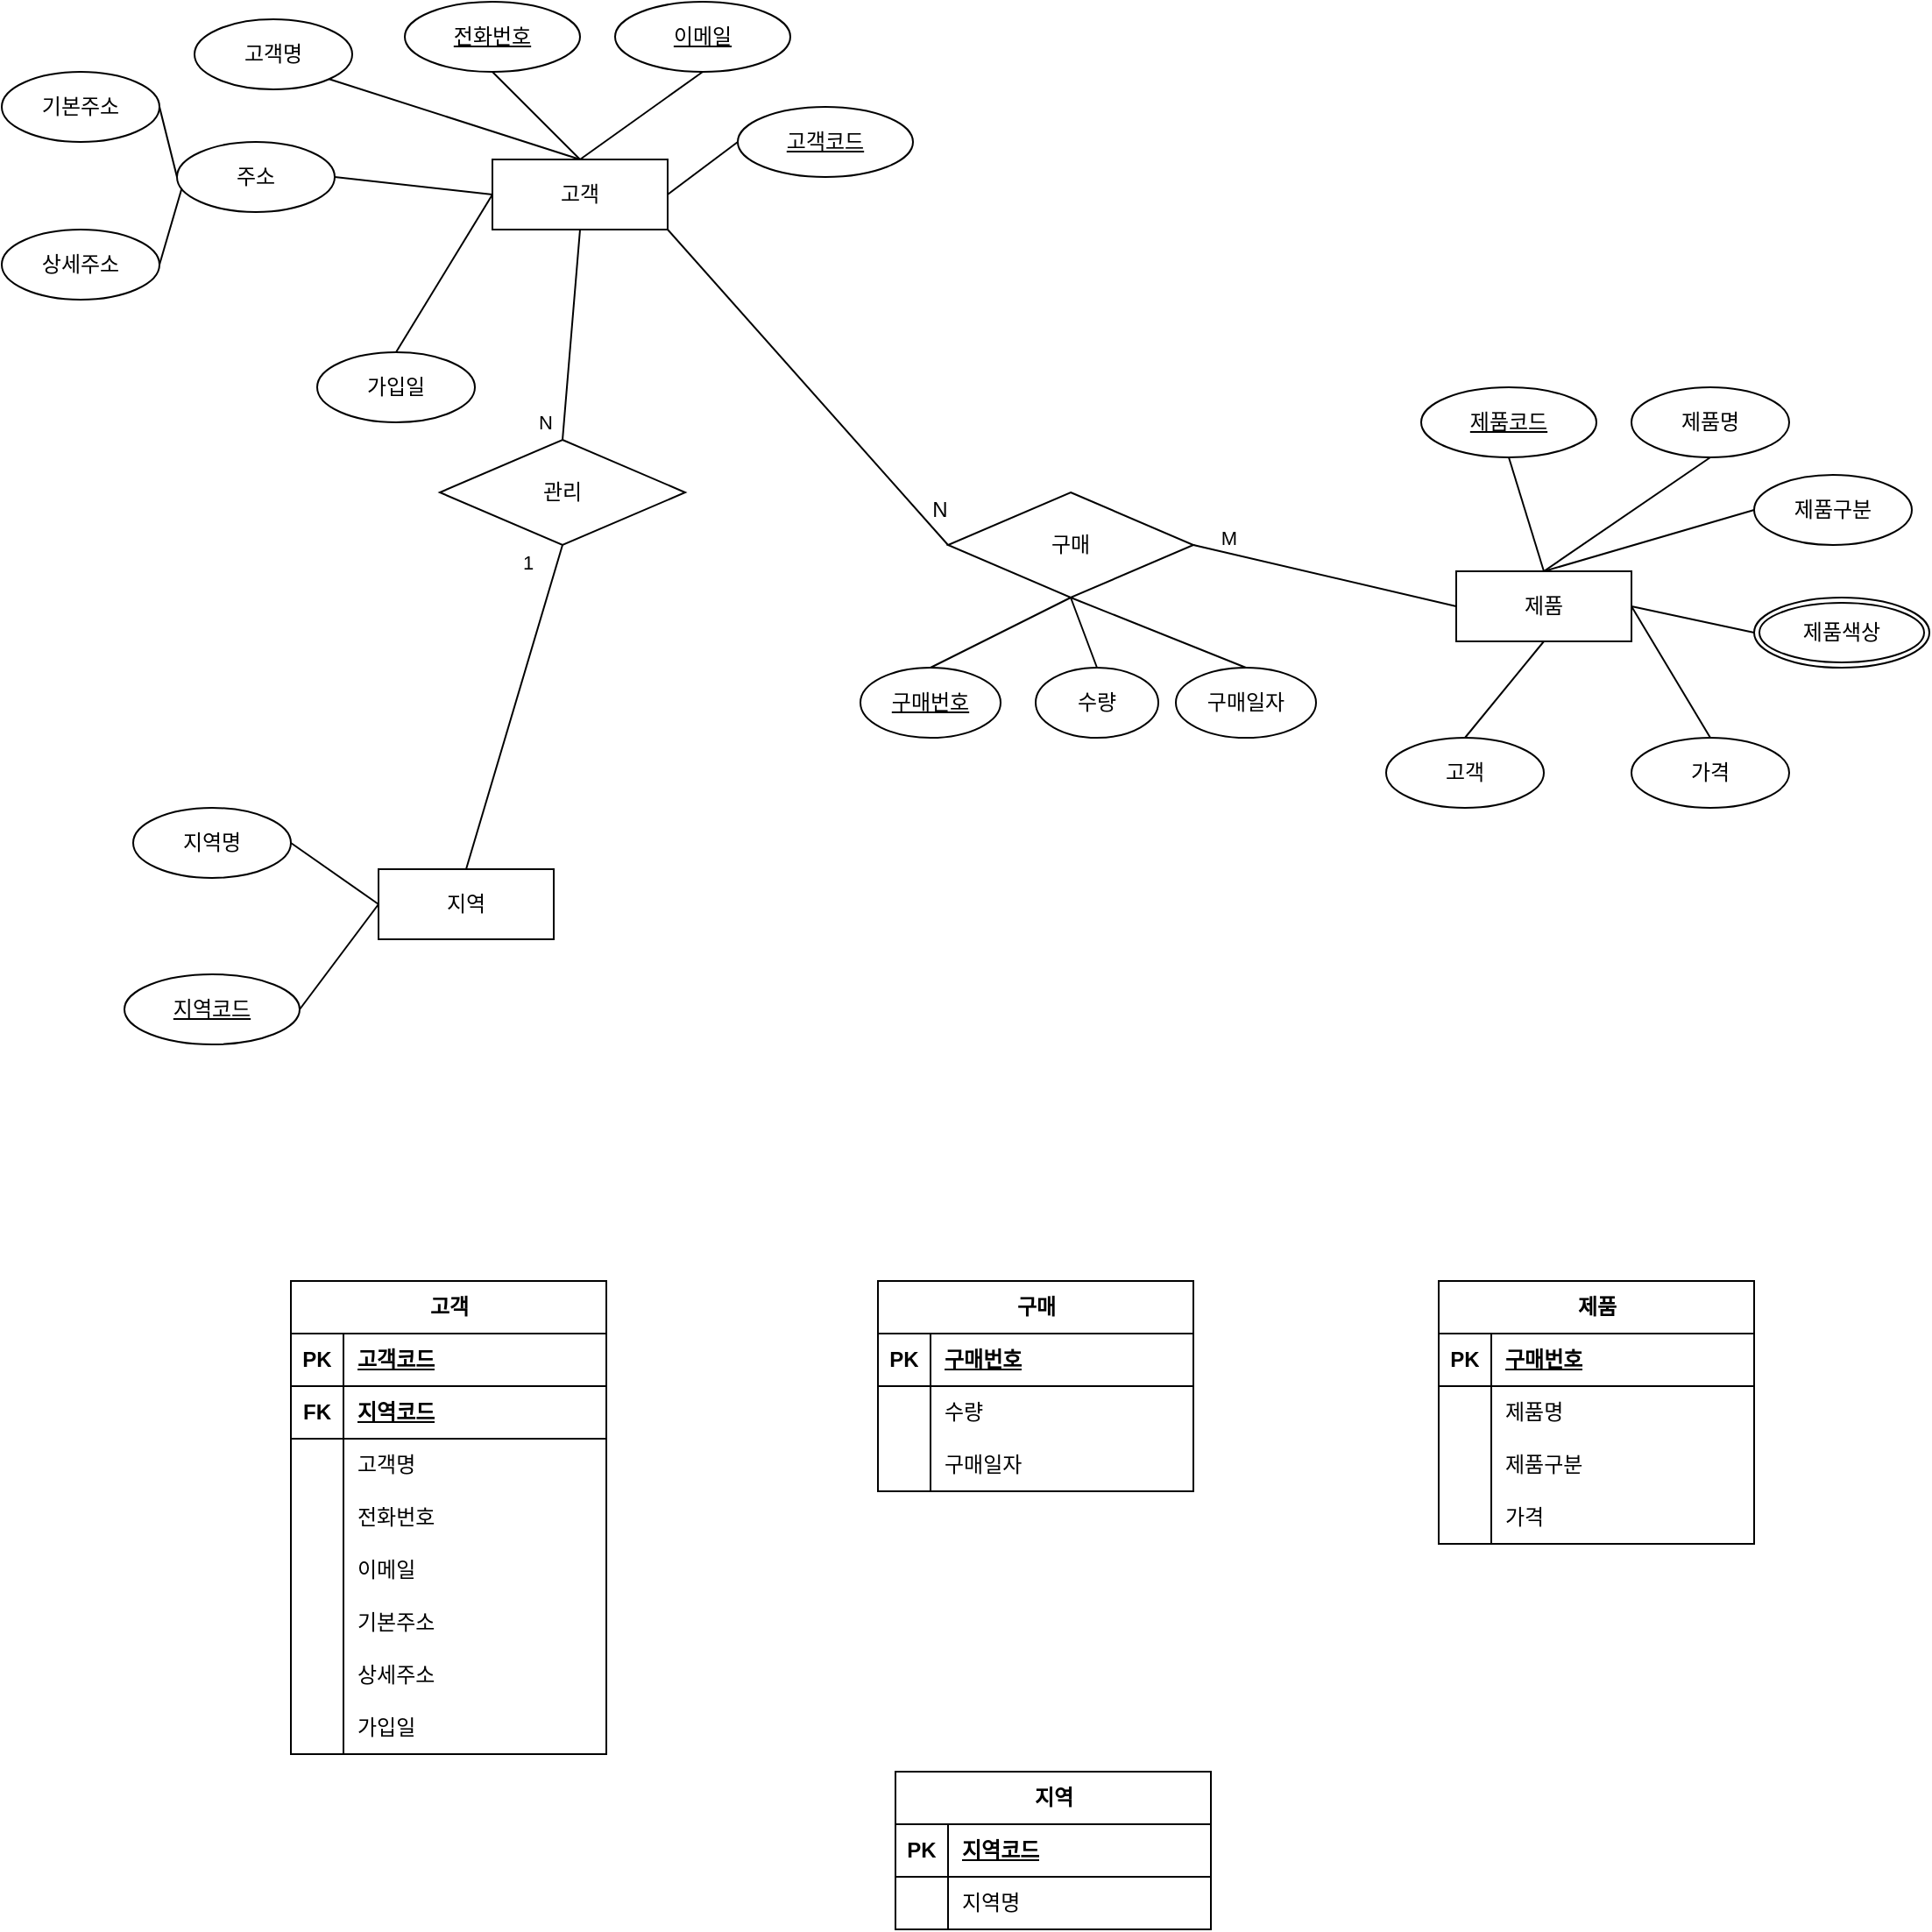<mxfile version="25.0.3">
  <diagram name="페이지-1" id="dr_OBvtDpyfkwUgcFmId">
    <mxGraphModel dx="1434" dy="780" grid="1" gridSize="10" guides="1" tooltips="1" connect="1" arrows="1" fold="1" page="1" pageScale="1" pageWidth="827" pageHeight="1169" math="0" shadow="0">
      <root>
        <mxCell id="0" />
        <mxCell id="1" parent="0" />
        <mxCell id="mSARZlNbXS721C2Y4noy-1" value="고객" style="rounded=0;whiteSpace=wrap;html=1;" vertex="1" parent="1">
          <mxGeometry x="280" y="280" width="100" height="40" as="geometry" />
        </mxCell>
        <mxCell id="mSARZlNbXS721C2Y4noy-2" value="고객명" style="ellipse;whiteSpace=wrap;html=1;" vertex="1" parent="1">
          <mxGeometry x="110" y="200" width="90" height="40" as="geometry" />
        </mxCell>
        <mxCell id="mSARZlNbXS721C2Y4noy-3" value="주소" style="ellipse;whiteSpace=wrap;html=1;" vertex="1" parent="1">
          <mxGeometry x="100" y="270" width="90" height="40" as="geometry" />
        </mxCell>
        <mxCell id="mSARZlNbXS721C2Y4noy-5" value="가입일" style="ellipse;whiteSpace=wrap;html=1;" vertex="1" parent="1">
          <mxGeometry x="180" y="390" width="90" height="40" as="geometry" />
        </mxCell>
        <mxCell id="mSARZlNbXS721C2Y4noy-7" value="전화번호" style="ellipse;whiteSpace=wrap;html=1;align=center;fontStyle=4;" vertex="1" parent="1">
          <mxGeometry x="230" y="190" width="100" height="40" as="geometry" />
        </mxCell>
        <mxCell id="mSARZlNbXS721C2Y4noy-8" value="이메일" style="ellipse;whiteSpace=wrap;html=1;align=center;fontStyle=4;" vertex="1" parent="1">
          <mxGeometry x="350" y="190" width="100" height="40" as="geometry" />
        </mxCell>
        <mxCell id="mSARZlNbXS721C2Y4noy-9" value="고객코드" style="ellipse;whiteSpace=wrap;html=1;align=center;fontStyle=4;" vertex="1" parent="1">
          <mxGeometry x="420" y="250" width="100" height="40" as="geometry" />
        </mxCell>
        <mxCell id="mSARZlNbXS721C2Y4noy-11" value="" style="endArrow=none;html=1;rounded=0;entryX=0.5;entryY=0;entryDx=0;entryDy=0;exitX=0.5;exitY=1;exitDx=0;exitDy=0;" edge="1" parent="1" source="mSARZlNbXS721C2Y4noy-8" target="mSARZlNbXS721C2Y4noy-1">
          <mxGeometry width="50" height="50" relative="1" as="geometry">
            <mxPoint x="470" y="400" as="sourcePoint" />
            <mxPoint x="450" y="370" as="targetPoint" />
          </mxGeometry>
        </mxCell>
        <mxCell id="mSARZlNbXS721C2Y4noy-13" value="" style="endArrow=none;html=1;rounded=0;entryX=0.5;entryY=0;entryDx=0;entryDy=0;exitX=0.5;exitY=1;exitDx=0;exitDy=0;" edge="1" parent="1" source="mSARZlNbXS721C2Y4noy-7" target="mSARZlNbXS721C2Y4noy-1">
          <mxGeometry width="50" height="50" relative="1" as="geometry">
            <mxPoint x="400" y="420" as="sourcePoint" />
            <mxPoint x="450" y="370" as="targetPoint" />
          </mxGeometry>
        </mxCell>
        <mxCell id="mSARZlNbXS721C2Y4noy-14" value="" style="endArrow=none;html=1;rounded=0;exitX=1;exitY=1;exitDx=0;exitDy=0;" edge="1" parent="1" source="mSARZlNbXS721C2Y4noy-2">
          <mxGeometry width="50" height="50" relative="1" as="geometry">
            <mxPoint x="290" y="240" as="sourcePoint" />
            <mxPoint x="330" y="280" as="targetPoint" />
          </mxGeometry>
        </mxCell>
        <mxCell id="mSARZlNbXS721C2Y4noy-15" value="" style="endArrow=none;html=1;rounded=0;exitX=1;exitY=0.5;exitDx=0;exitDy=0;entryX=0;entryY=0.5;entryDx=0;entryDy=0;" edge="1" parent="1" source="mSARZlNbXS721C2Y4noy-3" target="mSARZlNbXS721C2Y4noy-1">
          <mxGeometry width="50" height="50" relative="1" as="geometry">
            <mxPoint x="197" y="244" as="sourcePoint" />
            <mxPoint x="340" y="290" as="targetPoint" />
          </mxGeometry>
        </mxCell>
        <mxCell id="mSARZlNbXS721C2Y4noy-16" value="" style="endArrow=none;html=1;rounded=0;entryX=0.5;entryY=1;entryDx=0;entryDy=0;exitX=0.5;exitY=0;exitDx=0;exitDy=0;" edge="1" parent="1" source="mSARZlNbXS721C2Y4noy-44" target="mSARZlNbXS721C2Y4noy-1">
          <mxGeometry width="50" height="50" relative="1" as="geometry">
            <mxPoint x="300" y="440" as="sourcePoint" />
            <mxPoint x="290" y="310" as="targetPoint" />
          </mxGeometry>
        </mxCell>
        <mxCell id="mSARZlNbXS721C2Y4noy-49" value="N" style="edgeLabel;html=1;align=center;verticalAlign=middle;resizable=0;points=[];" vertex="1" connectable="0" parent="mSARZlNbXS721C2Y4noy-16">
          <mxGeometry x="-0.764" y="-2" relative="1" as="geometry">
            <mxPoint x="-13" y="4" as="offset" />
          </mxGeometry>
        </mxCell>
        <mxCell id="mSARZlNbXS721C2Y4noy-17" value="" style="endArrow=none;html=1;rounded=0;exitX=0.5;exitY=0;exitDx=0;exitDy=0;" edge="1" parent="1" source="mSARZlNbXS721C2Y4noy-5">
          <mxGeometry width="50" height="50" relative="1" as="geometry">
            <mxPoint x="200" y="370" as="sourcePoint" />
            <mxPoint x="280" y="300" as="targetPoint" />
          </mxGeometry>
        </mxCell>
        <mxCell id="mSARZlNbXS721C2Y4noy-18" value="" style="endArrow=none;html=1;rounded=0;entryX=1;entryY=0.5;entryDx=0;entryDy=0;exitX=0;exitY=0.5;exitDx=0;exitDy=0;" edge="1" parent="1" source="mSARZlNbXS721C2Y4noy-9" target="mSARZlNbXS721C2Y4noy-1">
          <mxGeometry width="50" height="50" relative="1" as="geometry">
            <mxPoint x="410" y="240" as="sourcePoint" />
            <mxPoint x="340" y="290" as="targetPoint" />
          </mxGeometry>
        </mxCell>
        <mxCell id="mSARZlNbXS721C2Y4noy-20" value="기본주소" style="ellipse;whiteSpace=wrap;html=1;" vertex="1" parent="1">
          <mxGeometry y="230" width="90" height="40" as="geometry" />
        </mxCell>
        <mxCell id="mSARZlNbXS721C2Y4noy-21" value="상세주소" style="ellipse;whiteSpace=wrap;html=1;" vertex="1" parent="1">
          <mxGeometry y="320" width="90" height="40" as="geometry" />
        </mxCell>
        <mxCell id="mSARZlNbXS721C2Y4noy-22" value="" style="endArrow=none;html=1;rounded=0;exitX=1;exitY=0.5;exitDx=0;exitDy=0;entryX=0;entryY=0.5;entryDx=0;entryDy=0;" edge="1" parent="1" source="mSARZlNbXS721C2Y4noy-20" target="mSARZlNbXS721C2Y4noy-3">
          <mxGeometry width="50" height="50" relative="1" as="geometry">
            <mxPoint x="200" y="300" as="sourcePoint" />
            <mxPoint x="290" y="310" as="targetPoint" />
          </mxGeometry>
        </mxCell>
        <mxCell id="mSARZlNbXS721C2Y4noy-23" value="" style="endArrow=none;html=1;rounded=0;exitX=1;exitY=0.5;exitDx=0;exitDy=0;entryX=0.029;entryY=0.672;entryDx=0;entryDy=0;entryPerimeter=0;" edge="1" parent="1" source="mSARZlNbXS721C2Y4noy-21" target="mSARZlNbXS721C2Y4noy-3">
          <mxGeometry width="50" height="50" relative="1" as="geometry">
            <mxPoint x="100" y="260" as="sourcePoint" />
            <mxPoint x="100" y="300" as="targetPoint" />
          </mxGeometry>
        </mxCell>
        <mxCell id="mSARZlNbXS721C2Y4noy-24" value="지역" style="rounded=0;whiteSpace=wrap;html=1;" vertex="1" parent="1">
          <mxGeometry x="215" y="685" width="100" height="40" as="geometry" />
        </mxCell>
        <mxCell id="mSARZlNbXS721C2Y4noy-25" value="지역명" style="ellipse;whiteSpace=wrap;html=1;" vertex="1" parent="1">
          <mxGeometry x="75" y="650" width="90" height="40" as="geometry" />
        </mxCell>
        <mxCell id="mSARZlNbXS721C2Y4noy-26" value="지역코드" style="ellipse;whiteSpace=wrap;html=1;align=center;fontStyle=4;" vertex="1" parent="1">
          <mxGeometry x="70" y="745" width="100" height="40" as="geometry" />
        </mxCell>
        <mxCell id="mSARZlNbXS721C2Y4noy-27" value="" style="endArrow=none;html=1;rounded=0;exitX=1;exitY=0.5;exitDx=0;exitDy=0;entryX=0;entryY=0.5;entryDx=0;entryDy=0;" edge="1" parent="1" target="mSARZlNbXS721C2Y4noy-24">
          <mxGeometry width="50" height="50" relative="1" as="geometry">
            <mxPoint x="165" y="670" as="sourcePoint" />
            <mxPoint x="255" y="680" as="targetPoint" />
          </mxGeometry>
        </mxCell>
        <mxCell id="mSARZlNbXS721C2Y4noy-28" value="" style="endArrow=none;html=1;rounded=0;exitX=1;exitY=0.5;exitDx=0;exitDy=0;entryX=0;entryY=0.5;entryDx=0;entryDy=0;" edge="1" parent="1" source="mSARZlNbXS721C2Y4noy-26" target="mSARZlNbXS721C2Y4noy-24">
          <mxGeometry width="50" height="50" relative="1" as="geometry">
            <mxPoint x="175" y="680" as="sourcePoint" />
            <mxPoint x="225" y="715" as="targetPoint" />
          </mxGeometry>
        </mxCell>
        <mxCell id="mSARZlNbXS721C2Y4noy-29" value="제품" style="rounded=0;whiteSpace=wrap;html=1;" vertex="1" parent="1">
          <mxGeometry x="830" y="515" width="100" height="40" as="geometry" />
        </mxCell>
        <mxCell id="mSARZlNbXS721C2Y4noy-30" value="제품코드" style="ellipse;whiteSpace=wrap;html=1;align=center;fontStyle=4;" vertex="1" parent="1">
          <mxGeometry x="810" y="410" width="100" height="40" as="geometry" />
        </mxCell>
        <mxCell id="mSARZlNbXS721C2Y4noy-31" value="제품명" style="ellipse;whiteSpace=wrap;html=1;" vertex="1" parent="1">
          <mxGeometry x="930" y="410" width="90" height="40" as="geometry" />
        </mxCell>
        <mxCell id="mSARZlNbXS721C2Y4noy-32" value="제품구분" style="ellipse;whiteSpace=wrap;html=1;" vertex="1" parent="1">
          <mxGeometry x="1000" y="460" width="90" height="40" as="geometry" />
        </mxCell>
        <mxCell id="mSARZlNbXS721C2Y4noy-34" value="제품색상" style="ellipse;shape=doubleEllipse;margin=3;whiteSpace=wrap;html=1;align=center;" vertex="1" parent="1">
          <mxGeometry x="1000" y="530" width="100" height="40" as="geometry" />
        </mxCell>
        <mxCell id="mSARZlNbXS721C2Y4noy-35" value="가격" style="ellipse;whiteSpace=wrap;html=1;" vertex="1" parent="1">
          <mxGeometry x="930" y="610" width="90" height="40" as="geometry" />
        </mxCell>
        <mxCell id="mSARZlNbXS721C2Y4noy-36" value="" style="endArrow=none;html=1;rounded=0;exitX=0.5;exitY=0;exitDx=0;exitDy=0;entryX=0.5;entryY=1;entryDx=0;entryDy=0;" edge="1" parent="1" source="mSARZlNbXS721C2Y4noy-29" target="mSARZlNbXS721C2Y4noy-30">
          <mxGeometry width="50" height="50" relative="1" as="geometry">
            <mxPoint x="525" y="525" as="sourcePoint" />
            <mxPoint x="575" y="560" as="targetPoint" />
            <Array as="points" />
          </mxGeometry>
        </mxCell>
        <mxCell id="mSARZlNbXS721C2Y4noy-37" value="" style="endArrow=none;html=1;rounded=0;exitX=0.5;exitY=0;exitDx=0;exitDy=0;entryX=0.5;entryY=1;entryDx=0;entryDy=0;" edge="1" parent="1" source="mSARZlNbXS721C2Y4noy-29" target="mSARZlNbXS721C2Y4noy-31">
          <mxGeometry width="50" height="50" relative="1" as="geometry">
            <mxPoint x="890" y="525" as="sourcePoint" />
            <mxPoint x="870" y="460" as="targetPoint" />
            <Array as="points" />
          </mxGeometry>
        </mxCell>
        <mxCell id="mSARZlNbXS721C2Y4noy-38" value="" style="endArrow=none;html=1;rounded=0;entryX=0;entryY=0.5;entryDx=0;entryDy=0;exitX=0.5;exitY=0;exitDx=0;exitDy=0;" edge="1" parent="1" source="mSARZlNbXS721C2Y4noy-29" target="mSARZlNbXS721C2Y4noy-32">
          <mxGeometry width="50" height="50" relative="1" as="geometry">
            <mxPoint x="880" y="510" as="sourcePoint" />
            <mxPoint x="985" y="460" as="targetPoint" />
            <Array as="points" />
          </mxGeometry>
        </mxCell>
        <mxCell id="mSARZlNbXS721C2Y4noy-39" value="" style="endArrow=none;html=1;rounded=0;entryX=0;entryY=0.5;entryDx=0;entryDy=0;exitX=1;exitY=0.5;exitDx=0;exitDy=0;" edge="1" parent="1" source="mSARZlNbXS721C2Y4noy-29" target="mSARZlNbXS721C2Y4noy-34">
          <mxGeometry width="50" height="50" relative="1" as="geometry">
            <mxPoint x="890" y="525" as="sourcePoint" />
            <mxPoint x="1010" y="490" as="targetPoint" />
            <Array as="points" />
          </mxGeometry>
        </mxCell>
        <mxCell id="mSARZlNbXS721C2Y4noy-40" value="" style="endArrow=none;html=1;rounded=0;entryX=0.5;entryY=0;entryDx=0;entryDy=0;exitX=1;exitY=0.5;exitDx=0;exitDy=0;" edge="1" parent="1" source="mSARZlNbXS721C2Y4noy-29" target="mSARZlNbXS721C2Y4noy-35">
          <mxGeometry width="50" height="50" relative="1" as="geometry">
            <mxPoint x="940" y="545" as="sourcePoint" />
            <mxPoint x="1010" y="560" as="targetPoint" />
            <Array as="points" />
          </mxGeometry>
        </mxCell>
        <mxCell id="mSARZlNbXS721C2Y4noy-41" value="고객" style="ellipse;whiteSpace=wrap;html=1;" vertex="1" parent="1">
          <mxGeometry x="790" y="610" width="90" height="40" as="geometry" />
        </mxCell>
        <mxCell id="mSARZlNbXS721C2Y4noy-42" value="" style="endArrow=none;html=1;rounded=0;exitX=0.5;exitY=1;exitDx=0;exitDy=0;entryX=0.5;entryY=0;entryDx=0;entryDy=0;" edge="1" parent="1" source="mSARZlNbXS721C2Y4noy-29" target="mSARZlNbXS721C2Y4noy-41">
          <mxGeometry width="50" height="50" relative="1" as="geometry">
            <mxPoint x="890" y="525" as="sourcePoint" />
            <mxPoint x="870" y="460" as="targetPoint" />
            <Array as="points" />
          </mxGeometry>
        </mxCell>
        <mxCell id="mSARZlNbXS721C2Y4noy-44" value="관리" style="rhombus;whiteSpace=wrap;html=1;" vertex="1" parent="1">
          <mxGeometry x="250" y="440" width="140" height="60" as="geometry" />
        </mxCell>
        <mxCell id="mSARZlNbXS721C2Y4noy-45" value="" style="endArrow=none;html=1;rounded=0;exitX=0.5;exitY=0;exitDx=0;exitDy=0;" edge="1" parent="1" source="mSARZlNbXS721C2Y4noy-24">
          <mxGeometry width="50" height="50" relative="1" as="geometry">
            <mxPoint x="310" y="620" as="sourcePoint" />
            <mxPoint x="320" y="500" as="targetPoint" />
          </mxGeometry>
        </mxCell>
        <mxCell id="mSARZlNbXS721C2Y4noy-50" value="1" style="edgeLabel;html=1;align=center;verticalAlign=middle;resizable=0;points=[];" vertex="1" connectable="0" parent="mSARZlNbXS721C2Y4noy-45">
          <mxGeometry x="0.085" y="-1" relative="1" as="geometry">
            <mxPoint x="4" y="-75" as="offset" />
          </mxGeometry>
        </mxCell>
        <mxCell id="mSARZlNbXS721C2Y4noy-46" value="구매" style="rhombus;whiteSpace=wrap;html=1;" vertex="1" parent="1">
          <mxGeometry x="540" y="470" width="140" height="60" as="geometry" />
        </mxCell>
        <mxCell id="mSARZlNbXS721C2Y4noy-47" value="" style="endArrow=none;html=1;rounded=0;entryX=1;entryY=1;entryDx=0;entryDy=0;exitX=0;exitY=0.5;exitDx=0;exitDy=0;" edge="1" parent="1" source="mSARZlNbXS721C2Y4noy-46" target="mSARZlNbXS721C2Y4noy-1">
          <mxGeometry width="50" height="50" relative="1" as="geometry">
            <mxPoint x="330" y="450" as="sourcePoint" />
            <mxPoint x="340" y="330" as="targetPoint" />
          </mxGeometry>
        </mxCell>
        <mxCell id="mSARZlNbXS721C2Y4noy-48" value="" style="endArrow=none;html=1;rounded=0;exitX=0;exitY=0.5;exitDx=0;exitDy=0;entryX=1;entryY=0.5;entryDx=0;entryDy=0;" edge="1" parent="1" source="mSARZlNbXS721C2Y4noy-29" target="mSARZlNbXS721C2Y4noy-46">
          <mxGeometry width="50" height="50" relative="1" as="geometry">
            <mxPoint x="890" y="680" as="sourcePoint" />
            <mxPoint x="690" y="500" as="targetPoint" />
          </mxGeometry>
        </mxCell>
        <mxCell id="mSARZlNbXS721C2Y4noy-60" value="M" style="edgeLabel;html=1;align=center;verticalAlign=middle;resizable=0;points=[];" vertex="1" connectable="0" parent="mSARZlNbXS721C2Y4noy-48">
          <mxGeometry x="0.521" relative="1" as="geometry">
            <mxPoint x="-16" y="-13" as="offset" />
          </mxGeometry>
        </mxCell>
        <mxCell id="mSARZlNbXS721C2Y4noy-52" value="구매번호" style="ellipse;whiteSpace=wrap;html=1;align=center;fontStyle=4;" vertex="1" parent="1">
          <mxGeometry x="490" y="570" width="80" height="40" as="geometry" />
        </mxCell>
        <mxCell id="mSARZlNbXS721C2Y4noy-53" value="수량" style="ellipse;whiteSpace=wrap;html=1;" vertex="1" parent="1">
          <mxGeometry x="590" y="570" width="70" height="40" as="geometry" />
        </mxCell>
        <mxCell id="mSARZlNbXS721C2Y4noy-54" value="구매일자" style="ellipse;whiteSpace=wrap;html=1;" vertex="1" parent="1">
          <mxGeometry x="670" y="570" width="80" height="40" as="geometry" />
        </mxCell>
        <mxCell id="mSARZlNbXS721C2Y4noy-56" value="" style="endArrow=none;html=1;rounded=0;exitX=0.5;exitY=0;exitDx=0;exitDy=0;entryX=0.5;entryY=1;entryDx=0;entryDy=0;" edge="1" parent="1" source="mSARZlNbXS721C2Y4noy-52">
          <mxGeometry width="50" height="50" relative="1" as="geometry">
            <mxPoint x="630" y="595" as="sourcePoint" />
            <mxPoint x="610" y="530" as="targetPoint" />
            <Array as="points" />
          </mxGeometry>
        </mxCell>
        <mxCell id="mSARZlNbXS721C2Y4noy-57" value="" style="endArrow=none;html=1;rounded=0;exitX=0.5;exitY=0;exitDx=0;exitDy=0;entryX=0.5;entryY=1;entryDx=0;entryDy=0;" edge="1" parent="1" source="mSARZlNbXS721C2Y4noy-53" target="mSARZlNbXS721C2Y4noy-46">
          <mxGeometry width="50" height="50" relative="1" as="geometry">
            <mxPoint x="540" y="580" as="sourcePoint" />
            <mxPoint x="620" y="540" as="targetPoint" />
            <Array as="points" />
          </mxGeometry>
        </mxCell>
        <mxCell id="mSARZlNbXS721C2Y4noy-58" value="" style="endArrow=none;html=1;rounded=0;exitX=0.5;exitY=0;exitDx=0;exitDy=0;entryX=0.5;entryY=1;entryDx=0;entryDy=0;" edge="1" parent="1" source="mSARZlNbXS721C2Y4noy-54" target="mSARZlNbXS721C2Y4noy-46">
          <mxGeometry width="50" height="50" relative="1" as="geometry">
            <mxPoint x="635" y="580" as="sourcePoint" />
            <mxPoint x="620" y="540" as="targetPoint" />
            <Array as="points" />
          </mxGeometry>
        </mxCell>
        <mxCell id="mSARZlNbXS721C2Y4noy-59" value="N" style="text;html=1;align=center;verticalAlign=middle;resizable=0;points=[];autosize=1;strokeColor=none;fillColor=none;" vertex="1" parent="1">
          <mxGeometry x="520" y="465" width="30" height="30" as="geometry" />
        </mxCell>
        <mxCell id="mSARZlNbXS721C2Y4noy-61" value="고객" style="shape=table;startSize=30;container=1;collapsible=1;childLayout=tableLayout;fixedRows=1;rowLines=0;fontStyle=1;align=center;resizeLast=1;html=1;" vertex="1" parent="1">
          <mxGeometry x="165" y="920" width="180" height="270" as="geometry" />
        </mxCell>
        <mxCell id="mSARZlNbXS721C2Y4noy-62" value="" style="shape=tableRow;horizontal=0;startSize=0;swimlaneHead=0;swimlaneBody=0;fillColor=none;collapsible=0;dropTarget=0;points=[[0,0.5],[1,0.5]];portConstraint=eastwest;top=0;left=0;right=0;bottom=1;" vertex="1" parent="mSARZlNbXS721C2Y4noy-61">
          <mxGeometry y="30" width="180" height="30" as="geometry" />
        </mxCell>
        <mxCell id="mSARZlNbXS721C2Y4noy-63" value="PK" style="shape=partialRectangle;connectable=0;fillColor=none;top=0;left=0;bottom=0;right=0;fontStyle=1;overflow=hidden;whiteSpace=wrap;html=1;" vertex="1" parent="mSARZlNbXS721C2Y4noy-62">
          <mxGeometry width="30" height="30" as="geometry">
            <mxRectangle width="30" height="30" as="alternateBounds" />
          </mxGeometry>
        </mxCell>
        <mxCell id="mSARZlNbXS721C2Y4noy-64" value="&lt;div&gt;고객코드&lt;/div&gt;" style="shape=partialRectangle;connectable=0;fillColor=none;top=0;left=0;bottom=0;right=0;align=left;spacingLeft=6;fontStyle=5;overflow=hidden;whiteSpace=wrap;html=1;" vertex="1" parent="mSARZlNbXS721C2Y4noy-62">
          <mxGeometry x="30" width="150" height="30" as="geometry">
            <mxRectangle width="150" height="30" as="alternateBounds" />
          </mxGeometry>
        </mxCell>
        <mxCell id="mSARZlNbXS721C2Y4noy-89" value="" style="shape=tableRow;horizontal=0;startSize=0;swimlaneHead=0;swimlaneBody=0;fillColor=none;collapsible=0;dropTarget=0;points=[[0,0.5],[1,0.5]];portConstraint=eastwest;top=0;left=0;right=0;bottom=1;" vertex="1" parent="mSARZlNbXS721C2Y4noy-61">
          <mxGeometry y="60" width="180" height="30" as="geometry" />
        </mxCell>
        <mxCell id="mSARZlNbXS721C2Y4noy-90" value="FK" style="shape=partialRectangle;connectable=0;fillColor=none;top=0;left=0;bottom=0;right=0;fontStyle=1;overflow=hidden;whiteSpace=wrap;html=1;" vertex="1" parent="mSARZlNbXS721C2Y4noy-89">
          <mxGeometry width="30" height="30" as="geometry">
            <mxRectangle width="30" height="30" as="alternateBounds" />
          </mxGeometry>
        </mxCell>
        <mxCell id="mSARZlNbXS721C2Y4noy-91" value="지역코드" style="shape=partialRectangle;connectable=0;fillColor=none;top=0;left=0;bottom=0;right=0;align=left;spacingLeft=6;fontStyle=5;overflow=hidden;whiteSpace=wrap;html=1;" vertex="1" parent="mSARZlNbXS721C2Y4noy-89">
          <mxGeometry x="30" width="150" height="30" as="geometry">
            <mxRectangle width="150" height="30" as="alternateBounds" />
          </mxGeometry>
        </mxCell>
        <mxCell id="mSARZlNbXS721C2Y4noy-65" value="" style="shape=tableRow;horizontal=0;startSize=0;swimlaneHead=0;swimlaneBody=0;fillColor=none;collapsible=0;dropTarget=0;points=[[0,0.5],[1,0.5]];portConstraint=eastwest;top=0;left=0;right=0;bottom=0;" vertex="1" parent="mSARZlNbXS721C2Y4noy-61">
          <mxGeometry y="90" width="180" height="30" as="geometry" />
        </mxCell>
        <mxCell id="mSARZlNbXS721C2Y4noy-66" value="" style="shape=partialRectangle;connectable=0;fillColor=none;top=0;left=0;bottom=0;right=0;editable=1;overflow=hidden;whiteSpace=wrap;html=1;" vertex="1" parent="mSARZlNbXS721C2Y4noy-65">
          <mxGeometry width="30" height="30" as="geometry">
            <mxRectangle width="30" height="30" as="alternateBounds" />
          </mxGeometry>
        </mxCell>
        <mxCell id="mSARZlNbXS721C2Y4noy-67" value="고객명" style="shape=partialRectangle;connectable=0;fillColor=none;top=0;left=0;bottom=0;right=0;align=left;spacingLeft=6;overflow=hidden;whiteSpace=wrap;html=1;" vertex="1" parent="mSARZlNbXS721C2Y4noy-65">
          <mxGeometry x="30" width="150" height="30" as="geometry">
            <mxRectangle width="150" height="30" as="alternateBounds" />
          </mxGeometry>
        </mxCell>
        <mxCell id="mSARZlNbXS721C2Y4noy-68" value="" style="shape=tableRow;horizontal=0;startSize=0;swimlaneHead=0;swimlaneBody=0;fillColor=none;collapsible=0;dropTarget=0;points=[[0,0.5],[1,0.5]];portConstraint=eastwest;top=0;left=0;right=0;bottom=0;" vertex="1" parent="mSARZlNbXS721C2Y4noy-61">
          <mxGeometry y="120" width="180" height="30" as="geometry" />
        </mxCell>
        <mxCell id="mSARZlNbXS721C2Y4noy-69" value="" style="shape=partialRectangle;connectable=0;fillColor=none;top=0;left=0;bottom=0;right=0;editable=1;overflow=hidden;whiteSpace=wrap;html=1;" vertex="1" parent="mSARZlNbXS721C2Y4noy-68">
          <mxGeometry width="30" height="30" as="geometry">
            <mxRectangle width="30" height="30" as="alternateBounds" />
          </mxGeometry>
        </mxCell>
        <mxCell id="mSARZlNbXS721C2Y4noy-70" value="전화번호" style="shape=partialRectangle;connectable=0;fillColor=none;top=0;left=0;bottom=0;right=0;align=left;spacingLeft=6;overflow=hidden;whiteSpace=wrap;html=1;" vertex="1" parent="mSARZlNbXS721C2Y4noy-68">
          <mxGeometry x="30" width="150" height="30" as="geometry">
            <mxRectangle width="150" height="30" as="alternateBounds" />
          </mxGeometry>
        </mxCell>
        <mxCell id="mSARZlNbXS721C2Y4noy-71" value="" style="shape=tableRow;horizontal=0;startSize=0;swimlaneHead=0;swimlaneBody=0;fillColor=none;collapsible=0;dropTarget=0;points=[[0,0.5],[1,0.5]];portConstraint=eastwest;top=0;left=0;right=0;bottom=0;" vertex="1" parent="mSARZlNbXS721C2Y4noy-61">
          <mxGeometry y="150" width="180" height="30" as="geometry" />
        </mxCell>
        <mxCell id="mSARZlNbXS721C2Y4noy-72" value="" style="shape=partialRectangle;connectable=0;fillColor=none;top=0;left=0;bottom=0;right=0;editable=1;overflow=hidden;whiteSpace=wrap;html=1;" vertex="1" parent="mSARZlNbXS721C2Y4noy-71">
          <mxGeometry width="30" height="30" as="geometry">
            <mxRectangle width="30" height="30" as="alternateBounds" />
          </mxGeometry>
        </mxCell>
        <mxCell id="mSARZlNbXS721C2Y4noy-73" value="이메일" style="shape=partialRectangle;connectable=0;fillColor=none;top=0;left=0;bottom=0;right=0;align=left;spacingLeft=6;overflow=hidden;whiteSpace=wrap;html=1;" vertex="1" parent="mSARZlNbXS721C2Y4noy-71">
          <mxGeometry x="30" width="150" height="30" as="geometry">
            <mxRectangle width="150" height="30" as="alternateBounds" />
          </mxGeometry>
        </mxCell>
        <mxCell id="mSARZlNbXS721C2Y4noy-74" value="" style="shape=tableRow;horizontal=0;startSize=0;swimlaneHead=0;swimlaneBody=0;fillColor=none;collapsible=0;dropTarget=0;points=[[0,0.5],[1,0.5]];portConstraint=eastwest;top=0;left=0;right=0;bottom=0;" vertex="1" parent="mSARZlNbXS721C2Y4noy-61">
          <mxGeometry y="180" width="180" height="30" as="geometry" />
        </mxCell>
        <mxCell id="mSARZlNbXS721C2Y4noy-75" value="" style="shape=partialRectangle;connectable=0;fillColor=none;top=0;left=0;bottom=0;right=0;editable=1;overflow=hidden;whiteSpace=wrap;html=1;" vertex="1" parent="mSARZlNbXS721C2Y4noy-74">
          <mxGeometry width="30" height="30" as="geometry">
            <mxRectangle width="30" height="30" as="alternateBounds" />
          </mxGeometry>
        </mxCell>
        <mxCell id="mSARZlNbXS721C2Y4noy-76" value="기본주소" style="shape=partialRectangle;connectable=0;fillColor=none;top=0;left=0;bottom=0;right=0;align=left;spacingLeft=6;overflow=hidden;whiteSpace=wrap;html=1;" vertex="1" parent="mSARZlNbXS721C2Y4noy-74">
          <mxGeometry x="30" width="150" height="30" as="geometry">
            <mxRectangle width="150" height="30" as="alternateBounds" />
          </mxGeometry>
        </mxCell>
        <mxCell id="mSARZlNbXS721C2Y4noy-77" value="" style="shape=tableRow;horizontal=0;startSize=0;swimlaneHead=0;swimlaneBody=0;fillColor=none;collapsible=0;dropTarget=0;points=[[0,0.5],[1,0.5]];portConstraint=eastwest;top=0;left=0;right=0;bottom=0;" vertex="1" parent="mSARZlNbXS721C2Y4noy-61">
          <mxGeometry y="210" width="180" height="30" as="geometry" />
        </mxCell>
        <mxCell id="mSARZlNbXS721C2Y4noy-78" value="" style="shape=partialRectangle;connectable=0;fillColor=none;top=0;left=0;bottom=0;right=0;editable=1;overflow=hidden;whiteSpace=wrap;html=1;" vertex="1" parent="mSARZlNbXS721C2Y4noy-77">
          <mxGeometry width="30" height="30" as="geometry">
            <mxRectangle width="30" height="30" as="alternateBounds" />
          </mxGeometry>
        </mxCell>
        <mxCell id="mSARZlNbXS721C2Y4noy-79" value="상세주소" style="shape=partialRectangle;connectable=0;fillColor=none;top=0;left=0;bottom=0;right=0;align=left;spacingLeft=6;overflow=hidden;whiteSpace=wrap;html=1;" vertex="1" parent="mSARZlNbXS721C2Y4noy-77">
          <mxGeometry x="30" width="150" height="30" as="geometry">
            <mxRectangle width="150" height="30" as="alternateBounds" />
          </mxGeometry>
        </mxCell>
        <mxCell id="mSARZlNbXS721C2Y4noy-80" value="" style="shape=tableRow;horizontal=0;startSize=0;swimlaneHead=0;swimlaneBody=0;fillColor=none;collapsible=0;dropTarget=0;points=[[0,0.5],[1,0.5]];portConstraint=eastwest;top=0;left=0;right=0;bottom=0;" vertex="1" parent="mSARZlNbXS721C2Y4noy-61">
          <mxGeometry y="240" width="180" height="30" as="geometry" />
        </mxCell>
        <mxCell id="mSARZlNbXS721C2Y4noy-81" value="" style="shape=partialRectangle;connectable=0;fillColor=none;top=0;left=0;bottom=0;right=0;editable=1;overflow=hidden;whiteSpace=wrap;html=1;" vertex="1" parent="mSARZlNbXS721C2Y4noy-80">
          <mxGeometry width="30" height="30" as="geometry">
            <mxRectangle width="30" height="30" as="alternateBounds" />
          </mxGeometry>
        </mxCell>
        <mxCell id="mSARZlNbXS721C2Y4noy-82" value="가입일" style="shape=partialRectangle;connectable=0;fillColor=none;top=0;left=0;bottom=0;right=0;align=left;spacingLeft=6;overflow=hidden;whiteSpace=wrap;html=1;" vertex="1" parent="mSARZlNbXS721C2Y4noy-80">
          <mxGeometry x="30" width="150" height="30" as="geometry">
            <mxRectangle width="150" height="30" as="alternateBounds" />
          </mxGeometry>
        </mxCell>
        <mxCell id="mSARZlNbXS721C2Y4noy-92" value="구매" style="shape=table;startSize=30;container=1;collapsible=1;childLayout=tableLayout;fixedRows=1;rowLines=0;fontStyle=1;align=center;resizeLast=1;html=1;" vertex="1" parent="1">
          <mxGeometry x="500" y="920" width="180" height="120" as="geometry" />
        </mxCell>
        <mxCell id="mSARZlNbXS721C2Y4noy-93" value="" style="shape=tableRow;horizontal=0;startSize=0;swimlaneHead=0;swimlaneBody=0;fillColor=none;collapsible=0;dropTarget=0;points=[[0,0.5],[1,0.5]];portConstraint=eastwest;top=0;left=0;right=0;bottom=1;" vertex="1" parent="mSARZlNbXS721C2Y4noy-92">
          <mxGeometry y="30" width="180" height="30" as="geometry" />
        </mxCell>
        <mxCell id="mSARZlNbXS721C2Y4noy-94" value="PK" style="shape=partialRectangle;connectable=0;fillColor=none;top=0;left=0;bottom=0;right=0;fontStyle=1;overflow=hidden;whiteSpace=wrap;html=1;" vertex="1" parent="mSARZlNbXS721C2Y4noy-93">
          <mxGeometry width="30" height="30" as="geometry">
            <mxRectangle width="30" height="30" as="alternateBounds" />
          </mxGeometry>
        </mxCell>
        <mxCell id="mSARZlNbXS721C2Y4noy-95" value="&lt;div&gt;구매번호&lt;/div&gt;" style="shape=partialRectangle;connectable=0;fillColor=none;top=0;left=0;bottom=0;right=0;align=left;spacingLeft=6;fontStyle=5;overflow=hidden;whiteSpace=wrap;html=1;" vertex="1" parent="mSARZlNbXS721C2Y4noy-93">
          <mxGeometry x="30" width="150" height="30" as="geometry">
            <mxRectangle width="150" height="30" as="alternateBounds" />
          </mxGeometry>
        </mxCell>
        <mxCell id="mSARZlNbXS721C2Y4noy-99" value="" style="shape=tableRow;horizontal=0;startSize=0;swimlaneHead=0;swimlaneBody=0;fillColor=none;collapsible=0;dropTarget=0;points=[[0,0.5],[1,0.5]];portConstraint=eastwest;top=0;left=0;right=0;bottom=0;" vertex="1" parent="mSARZlNbXS721C2Y4noy-92">
          <mxGeometry y="60" width="180" height="30" as="geometry" />
        </mxCell>
        <mxCell id="mSARZlNbXS721C2Y4noy-100" value="" style="shape=partialRectangle;connectable=0;fillColor=none;top=0;left=0;bottom=0;right=0;editable=1;overflow=hidden;whiteSpace=wrap;html=1;" vertex="1" parent="mSARZlNbXS721C2Y4noy-99">
          <mxGeometry width="30" height="30" as="geometry">
            <mxRectangle width="30" height="30" as="alternateBounds" />
          </mxGeometry>
        </mxCell>
        <mxCell id="mSARZlNbXS721C2Y4noy-101" value="수량" style="shape=partialRectangle;connectable=0;fillColor=none;top=0;left=0;bottom=0;right=0;align=left;spacingLeft=6;overflow=hidden;whiteSpace=wrap;html=1;" vertex="1" parent="mSARZlNbXS721C2Y4noy-99">
          <mxGeometry x="30" width="150" height="30" as="geometry">
            <mxRectangle width="150" height="30" as="alternateBounds" />
          </mxGeometry>
        </mxCell>
        <mxCell id="mSARZlNbXS721C2Y4noy-108" value="" style="shape=tableRow;horizontal=0;startSize=0;swimlaneHead=0;swimlaneBody=0;fillColor=none;collapsible=0;dropTarget=0;points=[[0,0.5],[1,0.5]];portConstraint=eastwest;top=0;left=0;right=0;bottom=0;" vertex="1" parent="mSARZlNbXS721C2Y4noy-92">
          <mxGeometry y="90" width="180" height="30" as="geometry" />
        </mxCell>
        <mxCell id="mSARZlNbXS721C2Y4noy-109" value="" style="shape=partialRectangle;connectable=0;fillColor=none;top=0;left=0;bottom=0;right=0;editable=1;overflow=hidden;whiteSpace=wrap;html=1;" vertex="1" parent="mSARZlNbXS721C2Y4noy-108">
          <mxGeometry width="30" height="30" as="geometry">
            <mxRectangle width="30" height="30" as="alternateBounds" />
          </mxGeometry>
        </mxCell>
        <mxCell id="mSARZlNbXS721C2Y4noy-110" value="구매일자" style="shape=partialRectangle;connectable=0;fillColor=none;top=0;left=0;bottom=0;right=0;align=left;spacingLeft=6;overflow=hidden;whiteSpace=wrap;html=1;" vertex="1" parent="mSARZlNbXS721C2Y4noy-108">
          <mxGeometry x="30" width="150" height="30" as="geometry">
            <mxRectangle width="150" height="30" as="alternateBounds" />
          </mxGeometry>
        </mxCell>
        <mxCell id="mSARZlNbXS721C2Y4noy-117" value="제품" style="shape=table;startSize=30;container=1;collapsible=1;childLayout=tableLayout;fixedRows=1;rowLines=0;fontStyle=1;align=center;resizeLast=1;html=1;" vertex="1" parent="1">
          <mxGeometry x="820" y="920" width="180" height="150" as="geometry" />
        </mxCell>
        <mxCell id="mSARZlNbXS721C2Y4noy-118" value="" style="shape=tableRow;horizontal=0;startSize=0;swimlaneHead=0;swimlaneBody=0;fillColor=none;collapsible=0;dropTarget=0;points=[[0,0.5],[1,0.5]];portConstraint=eastwest;top=0;left=0;right=0;bottom=1;" vertex="1" parent="mSARZlNbXS721C2Y4noy-117">
          <mxGeometry y="30" width="180" height="30" as="geometry" />
        </mxCell>
        <mxCell id="mSARZlNbXS721C2Y4noy-119" value="PK" style="shape=partialRectangle;connectable=0;fillColor=none;top=0;left=0;bottom=0;right=0;fontStyle=1;overflow=hidden;whiteSpace=wrap;html=1;" vertex="1" parent="mSARZlNbXS721C2Y4noy-118">
          <mxGeometry width="30" height="30" as="geometry">
            <mxRectangle width="30" height="30" as="alternateBounds" />
          </mxGeometry>
        </mxCell>
        <mxCell id="mSARZlNbXS721C2Y4noy-120" value="&lt;div&gt;구매번호&lt;/div&gt;" style="shape=partialRectangle;connectable=0;fillColor=none;top=0;left=0;bottom=0;right=0;align=left;spacingLeft=6;fontStyle=5;overflow=hidden;whiteSpace=wrap;html=1;" vertex="1" parent="mSARZlNbXS721C2Y4noy-118">
          <mxGeometry x="30" width="150" height="30" as="geometry">
            <mxRectangle width="150" height="30" as="alternateBounds" />
          </mxGeometry>
        </mxCell>
        <mxCell id="mSARZlNbXS721C2Y4noy-121" value="" style="shape=tableRow;horizontal=0;startSize=0;swimlaneHead=0;swimlaneBody=0;fillColor=none;collapsible=0;dropTarget=0;points=[[0,0.5],[1,0.5]];portConstraint=eastwest;top=0;left=0;right=0;bottom=0;" vertex="1" parent="mSARZlNbXS721C2Y4noy-117">
          <mxGeometry y="60" width="180" height="30" as="geometry" />
        </mxCell>
        <mxCell id="mSARZlNbXS721C2Y4noy-122" value="" style="shape=partialRectangle;connectable=0;fillColor=none;top=0;left=0;bottom=0;right=0;editable=1;overflow=hidden;whiteSpace=wrap;html=1;" vertex="1" parent="mSARZlNbXS721C2Y4noy-121">
          <mxGeometry width="30" height="30" as="geometry">
            <mxRectangle width="30" height="30" as="alternateBounds" />
          </mxGeometry>
        </mxCell>
        <mxCell id="mSARZlNbXS721C2Y4noy-123" value="제품명" style="shape=partialRectangle;connectable=0;fillColor=none;top=0;left=0;bottom=0;right=0;align=left;spacingLeft=6;overflow=hidden;whiteSpace=wrap;html=1;" vertex="1" parent="mSARZlNbXS721C2Y4noy-121">
          <mxGeometry x="30" width="150" height="30" as="geometry">
            <mxRectangle width="150" height="30" as="alternateBounds" />
          </mxGeometry>
        </mxCell>
        <mxCell id="mSARZlNbXS721C2Y4noy-124" value="" style="shape=tableRow;horizontal=0;startSize=0;swimlaneHead=0;swimlaneBody=0;fillColor=none;collapsible=0;dropTarget=0;points=[[0,0.5],[1,0.5]];portConstraint=eastwest;top=0;left=0;right=0;bottom=0;" vertex="1" parent="mSARZlNbXS721C2Y4noy-117">
          <mxGeometry y="90" width="180" height="30" as="geometry" />
        </mxCell>
        <mxCell id="mSARZlNbXS721C2Y4noy-125" value="" style="shape=partialRectangle;connectable=0;fillColor=none;top=0;left=0;bottom=0;right=0;editable=1;overflow=hidden;whiteSpace=wrap;html=1;" vertex="1" parent="mSARZlNbXS721C2Y4noy-124">
          <mxGeometry width="30" height="30" as="geometry">
            <mxRectangle width="30" height="30" as="alternateBounds" />
          </mxGeometry>
        </mxCell>
        <mxCell id="mSARZlNbXS721C2Y4noy-126" value="제품구분" style="shape=partialRectangle;connectable=0;fillColor=none;top=0;left=0;bottom=0;right=0;align=left;spacingLeft=6;overflow=hidden;whiteSpace=wrap;html=1;" vertex="1" parent="mSARZlNbXS721C2Y4noy-124">
          <mxGeometry x="30" width="150" height="30" as="geometry">
            <mxRectangle width="150" height="30" as="alternateBounds" />
          </mxGeometry>
        </mxCell>
        <mxCell id="mSARZlNbXS721C2Y4noy-127" value="" style="shape=tableRow;horizontal=0;startSize=0;swimlaneHead=0;swimlaneBody=0;fillColor=none;collapsible=0;dropTarget=0;points=[[0,0.5],[1,0.5]];portConstraint=eastwest;top=0;left=0;right=0;bottom=0;" vertex="1" parent="mSARZlNbXS721C2Y4noy-117">
          <mxGeometry y="120" width="180" height="30" as="geometry" />
        </mxCell>
        <mxCell id="mSARZlNbXS721C2Y4noy-128" value="" style="shape=partialRectangle;connectable=0;fillColor=none;top=0;left=0;bottom=0;right=0;editable=1;overflow=hidden;whiteSpace=wrap;html=1;" vertex="1" parent="mSARZlNbXS721C2Y4noy-127">
          <mxGeometry width="30" height="30" as="geometry">
            <mxRectangle width="30" height="30" as="alternateBounds" />
          </mxGeometry>
        </mxCell>
        <mxCell id="mSARZlNbXS721C2Y4noy-129" value="가격" style="shape=partialRectangle;connectable=0;fillColor=none;top=0;left=0;bottom=0;right=0;align=left;spacingLeft=6;overflow=hidden;whiteSpace=wrap;html=1;" vertex="1" parent="mSARZlNbXS721C2Y4noy-127">
          <mxGeometry x="30" width="150" height="30" as="geometry">
            <mxRectangle width="150" height="30" as="alternateBounds" />
          </mxGeometry>
        </mxCell>
        <mxCell id="mSARZlNbXS721C2Y4noy-130" value="지역" style="shape=table;startSize=30;container=1;collapsible=1;childLayout=tableLayout;fixedRows=1;rowLines=0;fontStyle=1;align=center;resizeLast=1;html=1;" vertex="1" parent="1">
          <mxGeometry x="510" y="1200" width="180" height="90" as="geometry" />
        </mxCell>
        <mxCell id="mSARZlNbXS721C2Y4noy-131" value="" style="shape=tableRow;horizontal=0;startSize=0;swimlaneHead=0;swimlaneBody=0;fillColor=none;collapsible=0;dropTarget=0;points=[[0,0.5],[1,0.5]];portConstraint=eastwest;top=0;left=0;right=0;bottom=1;" vertex="1" parent="mSARZlNbXS721C2Y4noy-130">
          <mxGeometry y="30" width="180" height="30" as="geometry" />
        </mxCell>
        <mxCell id="mSARZlNbXS721C2Y4noy-132" value="PK" style="shape=partialRectangle;connectable=0;fillColor=none;top=0;left=0;bottom=0;right=0;fontStyle=1;overflow=hidden;whiteSpace=wrap;html=1;" vertex="1" parent="mSARZlNbXS721C2Y4noy-131">
          <mxGeometry width="30" height="30" as="geometry">
            <mxRectangle width="30" height="30" as="alternateBounds" />
          </mxGeometry>
        </mxCell>
        <mxCell id="mSARZlNbXS721C2Y4noy-133" value="지역코드" style="shape=partialRectangle;connectable=0;fillColor=none;top=0;left=0;bottom=0;right=0;align=left;spacingLeft=6;fontStyle=5;overflow=hidden;whiteSpace=wrap;html=1;" vertex="1" parent="mSARZlNbXS721C2Y4noy-131">
          <mxGeometry x="30" width="150" height="30" as="geometry">
            <mxRectangle width="150" height="30" as="alternateBounds" />
          </mxGeometry>
        </mxCell>
        <mxCell id="mSARZlNbXS721C2Y4noy-134" value="" style="shape=tableRow;horizontal=0;startSize=0;swimlaneHead=0;swimlaneBody=0;fillColor=none;collapsible=0;dropTarget=0;points=[[0,0.5],[1,0.5]];portConstraint=eastwest;top=0;left=0;right=0;bottom=0;" vertex="1" parent="mSARZlNbXS721C2Y4noy-130">
          <mxGeometry y="60" width="180" height="30" as="geometry" />
        </mxCell>
        <mxCell id="mSARZlNbXS721C2Y4noy-135" value="" style="shape=partialRectangle;connectable=0;fillColor=none;top=0;left=0;bottom=0;right=0;editable=1;overflow=hidden;whiteSpace=wrap;html=1;" vertex="1" parent="mSARZlNbXS721C2Y4noy-134">
          <mxGeometry width="30" height="30" as="geometry">
            <mxRectangle width="30" height="30" as="alternateBounds" />
          </mxGeometry>
        </mxCell>
        <mxCell id="mSARZlNbXS721C2Y4noy-136" value="지역명" style="shape=partialRectangle;connectable=0;fillColor=none;top=0;left=0;bottom=0;right=0;align=left;spacingLeft=6;overflow=hidden;whiteSpace=wrap;html=1;" vertex="1" parent="mSARZlNbXS721C2Y4noy-134">
          <mxGeometry x="30" width="150" height="30" as="geometry">
            <mxRectangle width="150" height="30" as="alternateBounds" />
          </mxGeometry>
        </mxCell>
      </root>
    </mxGraphModel>
  </diagram>
</mxfile>
